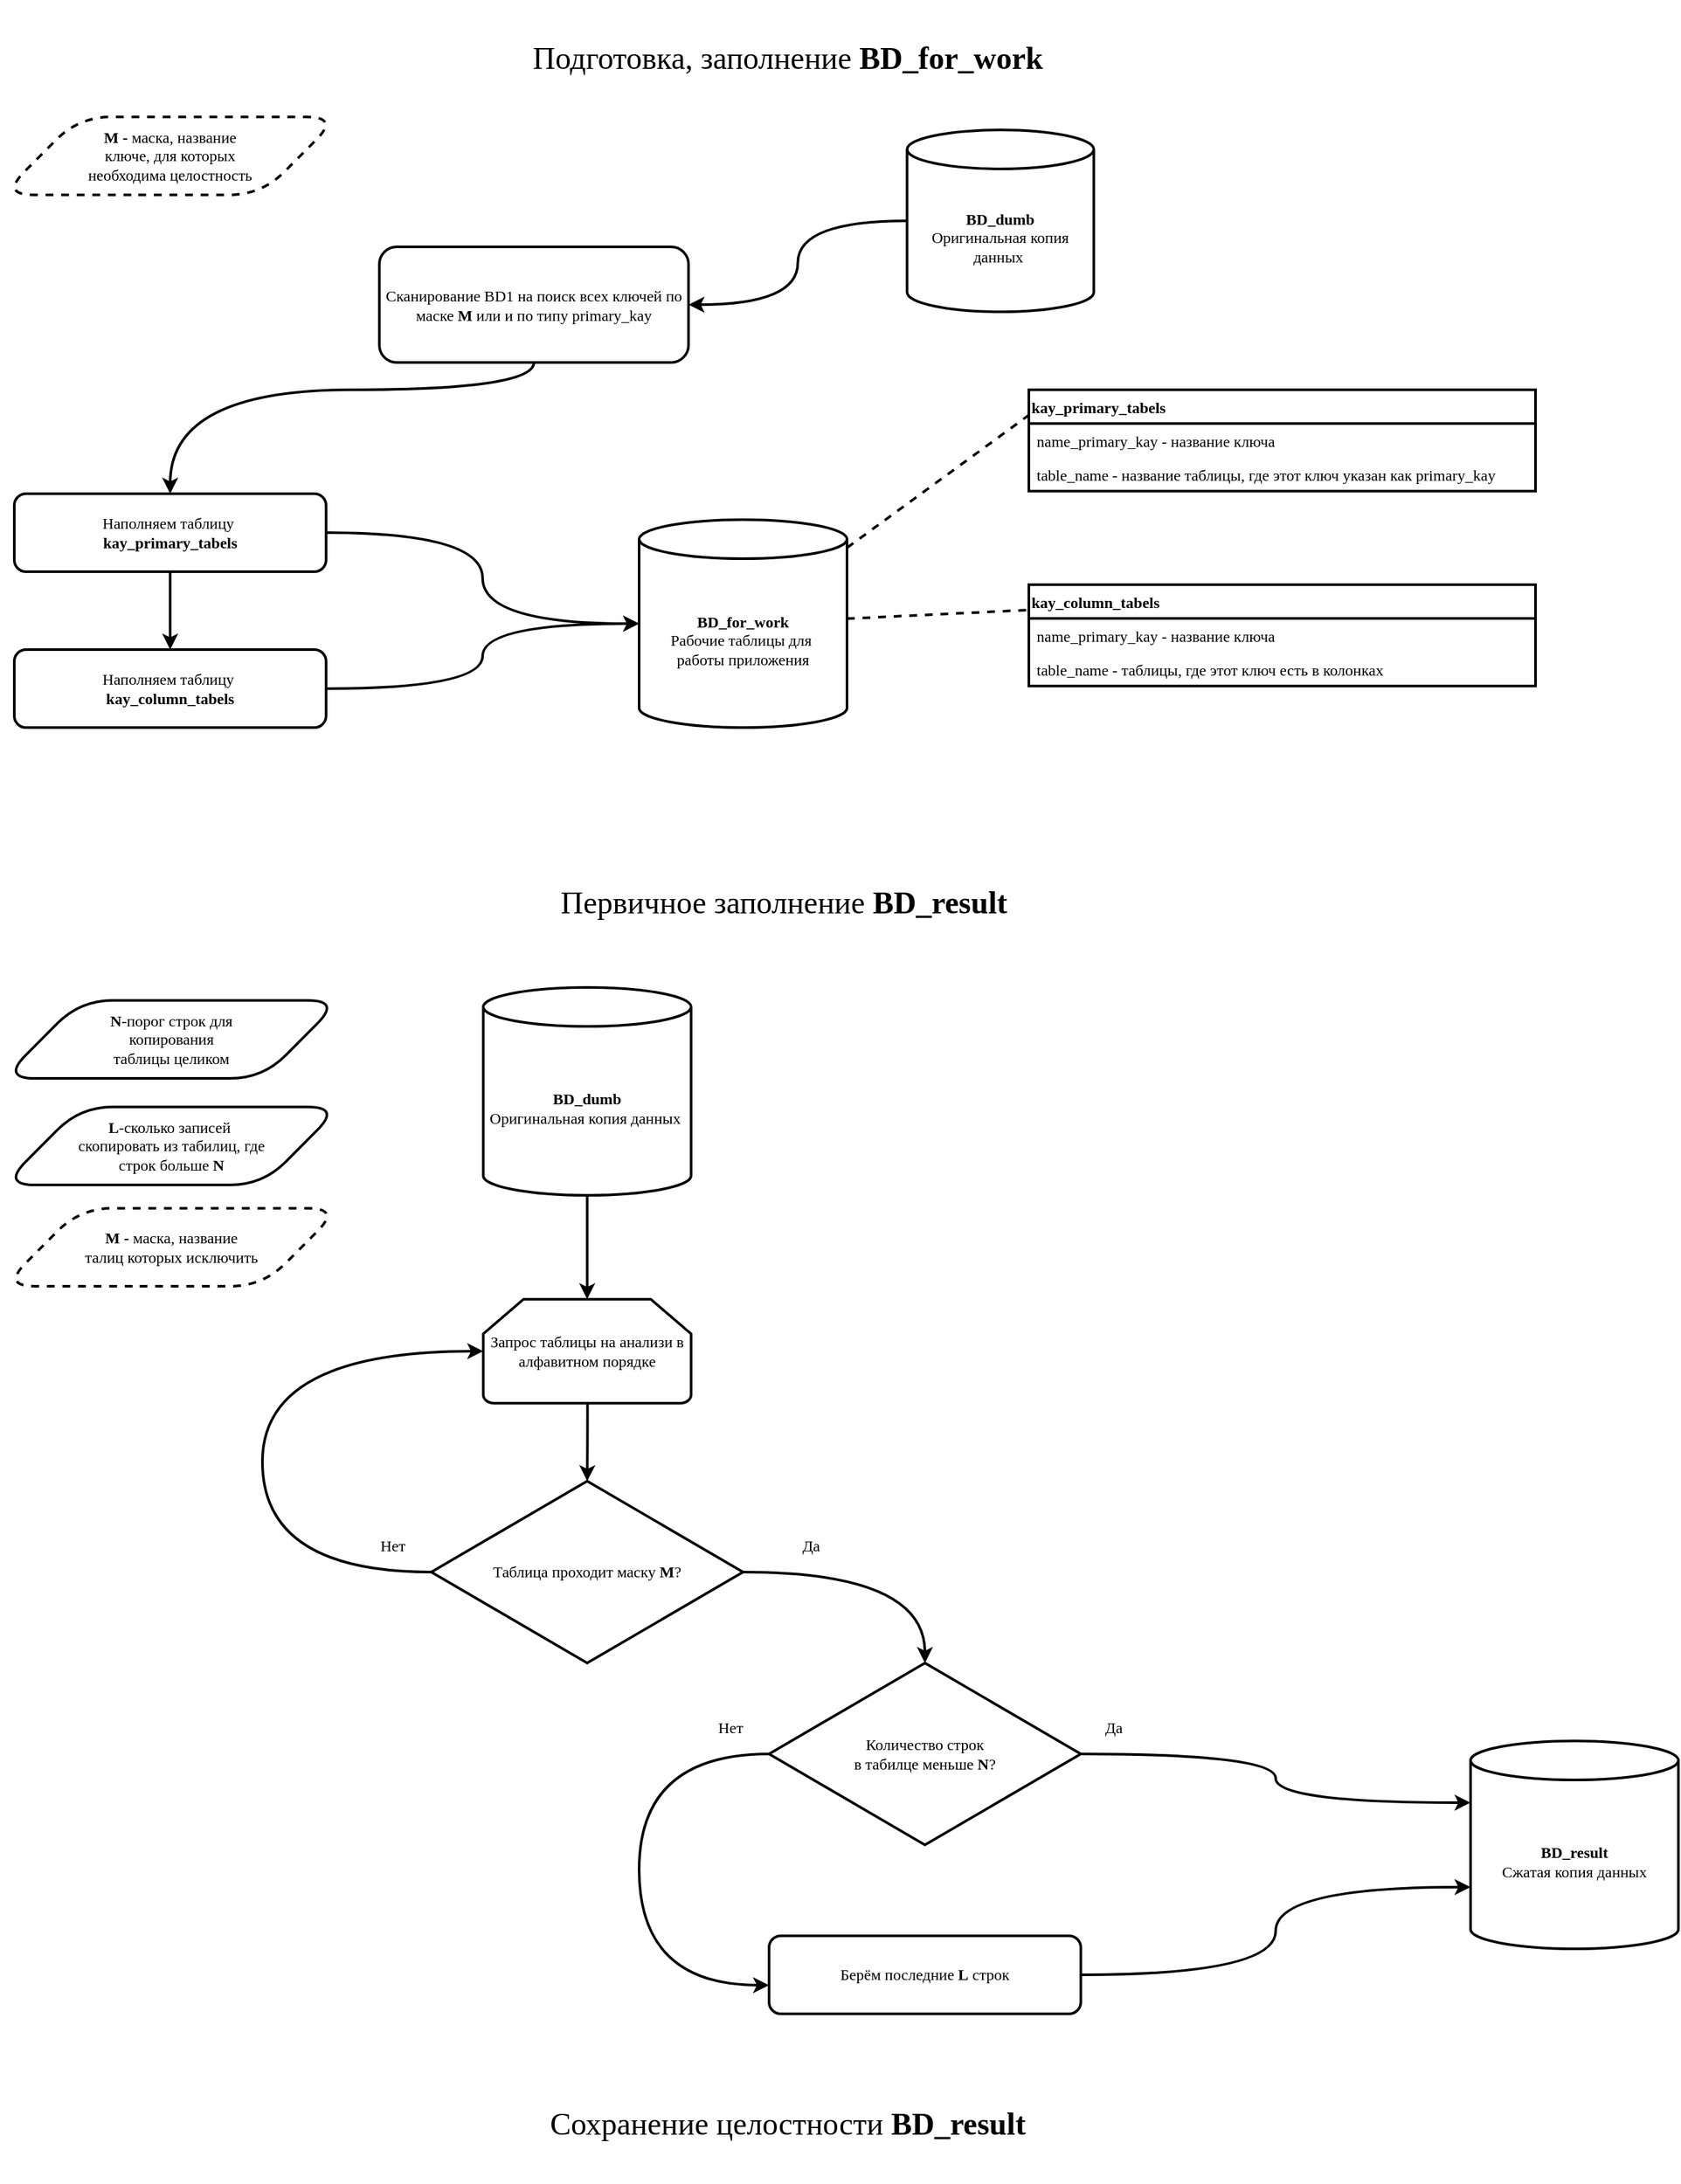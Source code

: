 <mxfile version="13.8.8" type="github">
  <diagram id="C5RBs43oDa-KdzZeNtuy" name="Page-1">
    <mxGraphModel dx="2000" dy="3690" grid="1" gridSize="10" guides="1" tooltips="1" connect="1" arrows="1" fold="1" page="1" pageScale="1" pageWidth="1654" pageHeight="2336" math="0" shadow="0">
      <root>
        <mxCell id="WIyWlLk6GJQsqaUBKTNV-0" />
        <mxCell id="WIyWlLk6GJQsqaUBKTNV-1" parent="WIyWlLk6GJQsqaUBKTNV-0" />
        <mxCell id="WIyWlLk6GJQsqaUBKTNV-3" value="Сканирование BD1 на поиск всех ключей по маске &lt;b&gt;M&lt;/b&gt; или и по типу primary_kay" style="rounded=1;whiteSpace=wrap;html=1;fontSize=12;glass=0;strokeWidth=2;shadow=0;fontFamily=Verdana;" parent="WIyWlLk6GJQsqaUBKTNV-1" vertex="1">
          <mxGeometry x="480" y="190" width="238" height="89" as="geometry" />
        </mxCell>
        <mxCell id="l-9b-xkoNXXHcV3tmqy1-16" style="edgeStyle=orthogonalEdgeStyle;curved=1;rounded=0;orthogonalLoop=1;jettySize=auto;html=1;entryX=0.5;entryY=0;entryDx=0;entryDy=0;fontFamily=Verdana;strokeWidth=2;exitX=0.5;exitY=1;exitDx=0;exitDy=0;" parent="WIyWlLk6GJQsqaUBKTNV-1" source="WIyWlLk6GJQsqaUBKTNV-3" target="l-9b-xkoNXXHcV3tmqy1-4" edge="1">
          <mxGeometry relative="1" as="geometry">
            <Array as="points">
              <mxPoint x="599" y="300" />
              <mxPoint x="319" y="300" />
            </Array>
          </mxGeometry>
        </mxCell>
        <mxCell id="enPCNe7Kc10emZnH7GVA-27" style="edgeStyle=orthogonalEdgeStyle;curved=1;rounded=0;orthogonalLoop=1;jettySize=auto;html=1;entryX=1;entryY=0.5;entryDx=0;entryDy=0;shadow=0;strokeWidth=2;fontFamily=Verdana;" edge="1" parent="WIyWlLk6GJQsqaUBKTNV-1" source="7VdtZipGaVlqs8qHtxKN-2" target="WIyWlLk6GJQsqaUBKTNV-3">
          <mxGeometry relative="1" as="geometry" />
        </mxCell>
        <mxCell id="7VdtZipGaVlqs8qHtxKN-2" value="&lt;b&gt;BD_dumb&lt;/b&gt;&lt;br&gt;Оригинальная копия данных&amp;nbsp;" style="shape=cylinder3;whiteSpace=wrap;html=1;boundedLbl=1;backgroundOutline=1;size=15;fontFamily=Verdana;strokeWidth=2;" parent="WIyWlLk6GJQsqaUBKTNV-1" vertex="1">
          <mxGeometry x="886.25" y="100" width="143.75" height="140" as="geometry" />
        </mxCell>
        <mxCell id="l-9b-xkoNXXHcV3tmqy1-0" value="&lt;b&gt;BD_for_work&lt;br&gt;&lt;/b&gt;Рабочие таблицы для&amp;nbsp;&lt;br&gt;работы приложения" style="shape=cylinder3;whiteSpace=wrap;html=1;boundedLbl=1;backgroundOutline=1;size=15;fontFamily=Verdana;strokeWidth=2;" parent="WIyWlLk6GJQsqaUBKTNV-1" vertex="1">
          <mxGeometry x="680" y="400" width="160" height="160" as="geometry" />
        </mxCell>
        <mxCell id="l-9b-xkoNXXHcV3tmqy1-1" value="&lt;b&gt;BD_result&lt;/b&gt;&lt;br&gt;Сжатая копия данных" style="shape=cylinder3;whiteSpace=wrap;html=1;boundedLbl=1;backgroundOutline=1;size=15;fontFamily=Verdana;strokeWidth=2;" parent="WIyWlLk6GJQsqaUBKTNV-1" vertex="1">
          <mxGeometry x="1320" y="1340" width="160" height="160" as="geometry" />
        </mxCell>
        <mxCell id="l-9b-xkoNXXHcV3tmqy1-7" style="edgeStyle=orthogonalEdgeStyle;curved=1;rounded=0;orthogonalLoop=1;jettySize=auto;html=1;entryX=0;entryY=0.5;entryDx=0;entryDy=0;entryPerimeter=0;fontFamily=Verdana;strokeWidth=2;" parent="WIyWlLk6GJQsqaUBKTNV-1" source="l-9b-xkoNXXHcV3tmqy1-4" target="l-9b-xkoNXXHcV3tmqy1-0" edge="1">
          <mxGeometry relative="1" as="geometry" />
        </mxCell>
        <mxCell id="l-9b-xkoNXXHcV3tmqy1-21" style="edgeStyle=orthogonalEdgeStyle;curved=1;rounded=0;orthogonalLoop=1;jettySize=auto;html=1;entryX=0.5;entryY=0;entryDx=0;entryDy=0;fontFamily=Verdana;strokeWidth=2;" parent="WIyWlLk6GJQsqaUBKTNV-1" source="l-9b-xkoNXXHcV3tmqy1-4" target="l-9b-xkoNXXHcV3tmqy1-19" edge="1">
          <mxGeometry relative="1" as="geometry" />
        </mxCell>
        <mxCell id="l-9b-xkoNXXHcV3tmqy1-4" value="Наполняем таблицу&amp;nbsp;&lt;br&gt;&lt;span style=&quot;font-weight: 700 ; text-align: left&quot;&gt;kay_primary_tabels&lt;/span&gt;" style="whiteSpace=wrap;html=1;rounded=1;shadow=0;strokeWidth=2;glass=0;fontFamily=Verdana;" parent="WIyWlLk6GJQsqaUBKTNV-1" vertex="1">
          <mxGeometry x="199" y="380" width="240" height="60" as="geometry" />
        </mxCell>
        <mxCell id="l-9b-xkoNXXHcV3tmqy1-11" value="kay_primary_tabels" style="swimlane;fontStyle=1;childLayout=stackLayout;horizontal=1;startSize=26;fillColor=none;horizontalStack=0;resizeParent=1;resizeParentMax=0;resizeLast=0;collapsible=1;marginBottom=0;align=left;fontFamily=Verdana;strokeWidth=2;" parent="WIyWlLk6GJQsqaUBKTNV-1" vertex="1">
          <mxGeometry x="980" y="300" width="390" height="78" as="geometry" />
        </mxCell>
        <mxCell id="l-9b-xkoNXXHcV3tmqy1-12" value="name_primary_kay - название ключа" style="text;strokeColor=none;fillColor=none;align=left;verticalAlign=top;spacingLeft=4;spacingRight=4;overflow=hidden;rotatable=0;points=[[0,0.5],[1,0.5]];portConstraint=eastwest;fontFamily=Verdana;strokeWidth=2;" parent="l-9b-xkoNXXHcV3tmqy1-11" vertex="1">
          <mxGeometry y="26" width="390" height="26" as="geometry" />
        </mxCell>
        <mxCell id="l-9b-xkoNXXHcV3tmqy1-13" value="table_name - название таблицы, где этот ключ указан как primary_kay" style="text;strokeColor=none;fillColor=none;align=left;verticalAlign=top;spacingLeft=4;spacingRight=4;overflow=hidden;rotatable=0;points=[[0,0.5],[1,0.5]];portConstraint=eastwest;fontFamily=Verdana;strokeWidth=2;" parent="l-9b-xkoNXXHcV3tmqy1-11" vertex="1">
          <mxGeometry y="52" width="390" height="26" as="geometry" />
        </mxCell>
        <mxCell id="l-9b-xkoNXXHcV3tmqy1-27" style="edgeStyle=orthogonalEdgeStyle;curved=1;rounded=0;orthogonalLoop=1;jettySize=auto;html=1;fontFamily=Verdana;strokeWidth=2;" parent="WIyWlLk6GJQsqaUBKTNV-1" source="l-9b-xkoNXXHcV3tmqy1-19" target="l-9b-xkoNXXHcV3tmqy1-0" edge="1">
          <mxGeometry relative="1" as="geometry" />
        </mxCell>
        <mxCell id="l-9b-xkoNXXHcV3tmqy1-19" value="Наполняем таблицу&amp;nbsp;&lt;br&gt;&lt;span style=&quot;font-weight: 700 ; text-align: left&quot;&gt;kay_column_tabels&lt;/span&gt;" style="whiteSpace=wrap;html=1;rounded=1;shadow=0;strokeWidth=2;glass=0;fontFamily=Verdana;" parent="WIyWlLk6GJQsqaUBKTNV-1" vertex="1">
          <mxGeometry x="199" y="500" width="240" height="60" as="geometry" />
        </mxCell>
        <mxCell id="l-9b-xkoNXXHcV3tmqy1-20" value="" style="endArrow=none;dashed=1;html=1;entryX=0;entryY=0.25;entryDx=0;entryDy=0;fontFamily=Verdana;strokeWidth=2;" parent="WIyWlLk6GJQsqaUBKTNV-1" source="l-9b-xkoNXXHcV3tmqy1-0" target="l-9b-xkoNXXHcV3tmqy1-11" edge="1">
          <mxGeometry width="50" height="50" relative="1" as="geometry">
            <mxPoint x="870" y="408" as="sourcePoint" />
            <mxPoint x="920" y="358" as="targetPoint" />
          </mxGeometry>
        </mxCell>
        <mxCell id="l-9b-xkoNXXHcV3tmqy1-22" value="kay_column_tabels" style="swimlane;fontStyle=1;childLayout=stackLayout;horizontal=1;startSize=26;fillColor=none;horizontalStack=0;resizeParent=1;resizeParentMax=0;resizeLast=0;collapsible=1;marginBottom=0;align=left;fontFamily=Verdana;strokeWidth=2;" parent="WIyWlLk6GJQsqaUBKTNV-1" vertex="1">
          <mxGeometry x="980" y="450" width="390" height="78" as="geometry" />
        </mxCell>
        <mxCell id="l-9b-xkoNXXHcV3tmqy1-23" value="name_primary_kay - название ключа" style="text;strokeColor=none;fillColor=none;align=left;verticalAlign=top;spacingLeft=4;spacingRight=4;overflow=hidden;rotatable=0;points=[[0,0.5],[1,0.5]];portConstraint=eastwest;fontFamily=Verdana;strokeWidth=2;" parent="l-9b-xkoNXXHcV3tmqy1-22" vertex="1">
          <mxGeometry y="26" width="390" height="26" as="geometry" />
        </mxCell>
        <mxCell id="l-9b-xkoNXXHcV3tmqy1-24" value="table_name - таблицы, где этот ключ есть в колонках" style="text;strokeColor=none;fillColor=none;align=left;verticalAlign=top;spacingLeft=4;spacingRight=4;overflow=hidden;rotatable=0;points=[[0,0.5],[1,0.5]];portConstraint=eastwest;fontFamily=Verdana;strokeWidth=2;" parent="l-9b-xkoNXXHcV3tmqy1-22" vertex="1">
          <mxGeometry y="52" width="390" height="26" as="geometry" />
        </mxCell>
        <mxCell id="l-9b-xkoNXXHcV3tmqy1-25" value="" style="endArrow=none;dashed=1;html=1;entryX=0;entryY=0.25;entryDx=0;entryDy=0;fontFamily=Verdana;strokeWidth=2;" parent="WIyWlLk6GJQsqaUBKTNV-1" source="l-9b-xkoNXXHcV3tmqy1-0" target="l-9b-xkoNXXHcV3tmqy1-22" edge="1">
          <mxGeometry width="50" height="50" relative="1" as="geometry">
            <mxPoint x="853.75" y="434.572" as="sourcePoint" />
            <mxPoint x="990" y="329.5" as="targetPoint" />
          </mxGeometry>
        </mxCell>
        <mxCell id="enPCNe7Kc10emZnH7GVA-7" style="edgeStyle=orthogonalEdgeStyle;curved=1;rounded=0;orthogonalLoop=1;jettySize=auto;html=1;fontFamily=Verdana;strokeWidth=2;" edge="1" parent="WIyWlLk6GJQsqaUBKTNV-1" target="enPCNe7Kc10emZnH7GVA-6">
          <mxGeometry relative="1" as="geometry">
            <mxPoint x="640" y="1030" as="sourcePoint" />
          </mxGeometry>
        </mxCell>
        <mxCell id="l-9b-xkoNXXHcV3tmqy1-34" value="&lt;span style=&quot;font-weight: normal&quot;&gt;Подготовка, заполнение&lt;/span&gt;&amp;nbsp;BD_for_work" style="text;strokeColor=none;fillColor=none;html=1;fontSize=24;fontStyle=1;verticalAlign=middle;align=center;fontFamily=Verdana;strokeWidth=2;" parent="WIyWlLk6GJQsqaUBKTNV-1" vertex="1">
          <mxGeometry x="480" width="627.5" height="90" as="geometry" />
        </mxCell>
        <mxCell id="l-9b-xkoNXXHcV3tmqy1-35" value="&lt;span style=&quot;font-weight: normal&quot;&gt;Первичное заполнение&lt;/span&gt; BD_result&amp;nbsp;" style="text;strokeColor=none;fillColor=none;html=1;fontSize=24;fontStyle=1;verticalAlign=middle;align=center;fontFamily=Verdana;strokeWidth=2;" parent="WIyWlLk6GJQsqaUBKTNV-1" vertex="1">
          <mxGeometry x="527.5" y="650" width="532.5" height="90" as="geometry" />
        </mxCell>
        <mxCell id="l-9b-xkoNXXHcV3tmqy1-36" value="&lt;span style=&quot;font-weight: normal&quot;&gt;Сохранение целостности&lt;/span&gt; BD_result" style="text;strokeColor=none;fillColor=none;html=1;fontSize=24;fontStyle=1;verticalAlign=middle;align=center;fontFamily=Verdana;strokeWidth=2;" parent="WIyWlLk6GJQsqaUBKTNV-1" vertex="1">
          <mxGeometry x="535.62" y="1590" width="516.26" height="90" as="geometry" />
        </mxCell>
        <mxCell id="enPCNe7Kc10emZnH7GVA-5" style="edgeStyle=orthogonalEdgeStyle;curved=1;rounded=0;orthogonalLoop=1;jettySize=auto;html=1;fontFamily=Verdana;strokeWidth=2;" edge="1" parent="WIyWlLk6GJQsqaUBKTNV-1" source="l-9b-xkoNXXHcV3tmqy1-37" target="enPCNe7Kc10emZnH7GVA-12">
          <mxGeometry relative="1" as="geometry" />
        </mxCell>
        <mxCell id="l-9b-xkoNXXHcV3tmqy1-37" value="&lt;b&gt;BD_dumb&lt;/b&gt;&lt;br&gt;Оригинальная копия данных&amp;nbsp;" style="shape=cylinder3;whiteSpace=wrap;html=1;boundedLbl=1;backgroundOutline=1;size=15;fontFamily=Verdana;strokeWidth=2;" parent="WIyWlLk6GJQsqaUBKTNV-1" vertex="1">
          <mxGeometry x="560" y="760" width="160" height="160" as="geometry" />
        </mxCell>
        <mxCell id="enPCNe7Kc10emZnH7GVA-2" value="&lt;b&gt;N&lt;/b&gt;-порог строк для &lt;br&gt;копирования &lt;br&gt;таблицы целиком" style="shape=parallelogram;html=1;strokeWidth=2;perimeter=parallelogramPerimeter;whiteSpace=wrap;rounded=1;arcSize=50;size=0.23;gradientColor=none;align=center;fontFamily=Verdana;" vertex="1" parent="WIyWlLk6GJQsqaUBKTNV-1">
          <mxGeometry x="190" y="770" width="260" height="60" as="geometry" />
        </mxCell>
        <mxCell id="enPCNe7Kc10emZnH7GVA-3" value="&lt;b&gt;L&lt;/b&gt;-сколько записей&amp;nbsp;&lt;br&gt;скопировать&amp;nbsp;из табилиц,&amp;nbsp;где &lt;br&gt;строк больше&amp;nbsp;&lt;b&gt;N&lt;/b&gt;" style="shape=parallelogram;html=1;strokeWidth=2;perimeter=parallelogramPerimeter;whiteSpace=wrap;rounded=1;arcSize=50;size=0.23;gradientColor=none;align=center;fontFamily=Verdana;" vertex="1" parent="WIyWlLk6GJQsqaUBKTNV-1">
          <mxGeometry x="190" y="852" width="260" height="60" as="geometry" />
        </mxCell>
        <mxCell id="enPCNe7Kc10emZnH7GVA-4" value="&lt;b&gt;M - &lt;/b&gt;маска, название &lt;br&gt;талиц которых исключить" style="shape=parallelogram;html=1;strokeWidth=2;perimeter=parallelogramPerimeter;whiteSpace=wrap;rounded=1;arcSize=50;size=0.23;gradientColor=none;align=center;fontFamily=Verdana;dashed=1;" vertex="1" parent="WIyWlLk6GJQsqaUBKTNV-1">
          <mxGeometry x="190" y="930" width="260" height="60" as="geometry" />
        </mxCell>
        <mxCell id="enPCNe7Kc10emZnH7GVA-10" style="edgeStyle=orthogonalEdgeStyle;curved=1;rounded=0;orthogonalLoop=1;jettySize=auto;html=1;shadow=0;fontFamily=Verdana;strokeWidth=2;exitX=1;exitY=0.5;exitDx=0;exitDy=0;entryX=0;entryY=0;entryDx=0;entryDy=47.5;entryPerimeter=0;" edge="1" parent="WIyWlLk6GJQsqaUBKTNV-1" source="enPCNe7Kc10emZnH7GVA-14" target="l-9b-xkoNXXHcV3tmqy1-1">
          <mxGeometry relative="1" as="geometry">
            <mxPoint x="510" y="1490" as="sourcePoint" />
          </mxGeometry>
        </mxCell>
        <mxCell id="enPCNe7Kc10emZnH7GVA-17" style="edgeStyle=orthogonalEdgeStyle;curved=1;rounded=0;orthogonalLoop=1;jettySize=auto;html=1;shadow=0;strokeWidth=2;fontFamily=Verdana;entryX=0;entryY=0.5;entryDx=0;entryDy=0;entryPerimeter=0;" edge="1" parent="WIyWlLk6GJQsqaUBKTNV-1" source="enPCNe7Kc10emZnH7GVA-6" target="enPCNe7Kc10emZnH7GVA-12">
          <mxGeometry relative="1" as="geometry">
            <Array as="points">
              <mxPoint x="390" y="1210" />
              <mxPoint x="390" y="1040" />
            </Array>
          </mxGeometry>
        </mxCell>
        <mxCell id="enPCNe7Kc10emZnH7GVA-18" style="edgeStyle=orthogonalEdgeStyle;curved=1;rounded=0;orthogonalLoop=1;jettySize=auto;html=1;entryX=0.5;entryY=0;entryDx=0;entryDy=0;shadow=0;strokeWidth=2;fontFamily=Verdana;" edge="1" parent="WIyWlLk6GJQsqaUBKTNV-1" source="enPCNe7Kc10emZnH7GVA-6" target="enPCNe7Kc10emZnH7GVA-14">
          <mxGeometry relative="1" as="geometry" />
        </mxCell>
        <mxCell id="enPCNe7Kc10emZnH7GVA-6" value="Таблица проходит маску&amp;nbsp;&lt;b&gt;M&lt;/b&gt;?" style="rhombus;whiteSpace=wrap;html=1;fontFamily=Verdana;rounded=0;sketch=0;shadow=0;strokeWidth=2;" vertex="1" parent="WIyWlLk6GJQsqaUBKTNV-1">
          <mxGeometry x="520" y="1140" width="240" height="140" as="geometry" />
        </mxCell>
        <mxCell id="enPCNe7Kc10emZnH7GVA-9" value="Да" style="text;html=1;align=center;verticalAlign=middle;resizable=0;points=[];autosize=1;fontFamily=Verdana;strokeWidth=2;" vertex="1" parent="WIyWlLk6GJQsqaUBKTNV-1">
          <mxGeometry x="1030" y="1320" width="30" height="20" as="geometry" />
        </mxCell>
        <mxCell id="enPCNe7Kc10emZnH7GVA-12" value="&lt;span&gt;Запрос таблицы на анализи в алфавитном порядке&lt;/span&gt;" style="strokeWidth=2;html=1;shape=mxgraph.flowchart.loop_limit;whiteSpace=wrap;rounded=0;shadow=0;sketch=0;gradientColor=none;fontFamily=Verdana;" vertex="1" parent="WIyWlLk6GJQsqaUBKTNV-1">
          <mxGeometry x="560" y="1000" width="160" height="80" as="geometry" />
        </mxCell>
        <mxCell id="enPCNe7Kc10emZnH7GVA-22" style="edgeStyle=orthogonalEdgeStyle;curved=1;rounded=0;orthogonalLoop=1;jettySize=auto;html=1;entryX=0;entryY=0.633;entryDx=0;entryDy=0;entryPerimeter=0;shadow=0;strokeWidth=2;fontFamily=Verdana;" edge="1" parent="WIyWlLk6GJQsqaUBKTNV-1" source="enPCNe7Kc10emZnH7GVA-14" target="enPCNe7Kc10emZnH7GVA-21">
          <mxGeometry relative="1" as="geometry">
            <Array as="points">
              <mxPoint x="680" y="1350" />
              <mxPoint x="680" y="1528" />
            </Array>
          </mxGeometry>
        </mxCell>
        <mxCell id="enPCNe7Kc10emZnH7GVA-14" value="Количество строк &lt;br&gt;в табилце меньше &lt;b&gt;N&lt;/b&gt;?" style="rhombus;whiteSpace=wrap;html=1;fontFamily=Verdana;rounded=0;sketch=0;shadow=0;strokeWidth=2;" vertex="1" parent="WIyWlLk6GJQsqaUBKTNV-1">
          <mxGeometry x="780" y="1280" width="240" height="140" as="geometry" />
        </mxCell>
        <mxCell id="enPCNe7Kc10emZnH7GVA-16" value="Нет" style="text;html=1;align=center;verticalAlign=middle;resizable=0;points=[];autosize=1;fontFamily=Verdana;strokeWidth=2;" vertex="1" parent="WIyWlLk6GJQsqaUBKTNV-1">
          <mxGeometry x="470" y="1180" width="40" height="20" as="geometry" />
        </mxCell>
        <mxCell id="enPCNe7Kc10emZnH7GVA-19" value="Да" style="text;html=1;align=center;verticalAlign=middle;resizable=0;points=[];autosize=1;fontFamily=Verdana;strokeWidth=2;" vertex="1" parent="WIyWlLk6GJQsqaUBKTNV-1">
          <mxGeometry x="797" y="1180" width="30" height="20" as="geometry" />
        </mxCell>
        <mxCell id="enPCNe7Kc10emZnH7GVA-24" style="edgeStyle=orthogonalEdgeStyle;curved=1;rounded=0;orthogonalLoop=1;jettySize=auto;html=1;entryX=0;entryY=0;entryDx=0;entryDy=112.5;entryPerimeter=0;shadow=0;strokeWidth=2;fontFamily=Verdana;" edge="1" parent="WIyWlLk6GJQsqaUBKTNV-1" source="enPCNe7Kc10emZnH7GVA-21" target="l-9b-xkoNXXHcV3tmqy1-1">
          <mxGeometry relative="1" as="geometry" />
        </mxCell>
        <mxCell id="enPCNe7Kc10emZnH7GVA-21" value="Берём последние &lt;b&gt;L&lt;/b&gt; строк" style="whiteSpace=wrap;html=1;rounded=1;shadow=0;strokeWidth=2;glass=0;fontFamily=Verdana;" vertex="1" parent="WIyWlLk6GJQsqaUBKTNV-1">
          <mxGeometry x="780" y="1490" width="240" height="60" as="geometry" />
        </mxCell>
        <mxCell id="enPCNe7Kc10emZnH7GVA-23" value="Нет" style="text;html=1;align=center;verticalAlign=middle;resizable=0;points=[];autosize=1;fontFamily=Verdana;strokeWidth=2;" vertex="1" parent="WIyWlLk6GJQsqaUBKTNV-1">
          <mxGeometry x="730" y="1320" width="40" height="20" as="geometry" />
        </mxCell>
        <mxCell id="enPCNe7Kc10emZnH7GVA-26" value="&lt;b&gt;M - &lt;/b&gt;маска, название &lt;br&gt;ключе, для которых &lt;br&gt;необходима целостность" style="shape=parallelogram;html=1;strokeWidth=2;perimeter=parallelogramPerimeter;whiteSpace=wrap;rounded=1;arcSize=50;size=0.23;gradientColor=none;align=center;fontFamily=Verdana;dashed=1;" vertex="1" parent="WIyWlLk6GJQsqaUBKTNV-1">
          <mxGeometry x="189" y="90" width="260" height="60" as="geometry" />
        </mxCell>
      </root>
    </mxGraphModel>
  </diagram>
</mxfile>
